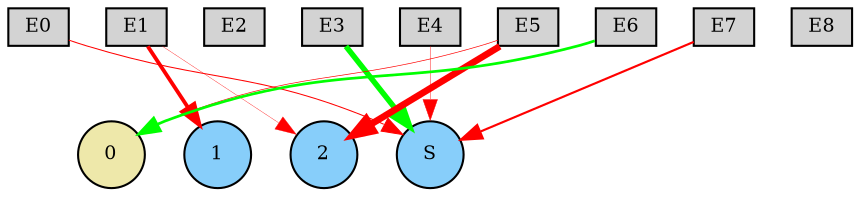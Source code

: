 digraph {
	node [fontsize=9 height=0.2 shape=circle width=0.2]
	subgraph inputs {
		node [shape=box style=filled]
		rank=source
		E0 [fillcolor=lightgray]
		E1 [fillcolor=lightgray]
		E0 -> E1 [style=invis]
		E2 [fillcolor=lightgray]
		E1 -> E2 [style=invis]
		E3 [fillcolor=lightgray]
		E2 -> E3 [style=invis]
		E4 [fillcolor=lightgray]
		E3 -> E4 [style=invis]
		E5 [fillcolor=lightgray]
		E4 -> E5 [style=invis]
		E6 [fillcolor=lightgray]
		E5 -> E6 [style=invis]
		E7 [fillcolor=lightgray]
		E6 -> E7 [style=invis]
		E8 [fillcolor=lightgray]
		E7 -> E8 [style=invis]
	}
	subgraph outputs {
		node [style=filled]
		rank=sink
		0 [fillcolor=palegoldenrod fontsize=9 height=0.2 shape=circle width=0.2]
		1 [fillcolor=lightskyblue fontsize=9 height=0.2 shape=circle width=0.2]
		0 -> 1 [style=invis]
		2 [fillcolor=lightskyblue fontsize=9 height=0.2 shape=circle width=0.2]
		1 -> 2 [style=invis]
		S [fillcolor=lightskyblue fontsize=9 height=0.2 shape=circle width=0.2]
		2 -> S [style=invis]
	}
	E5 -> 2 [color=red penwidth=3.2272008376512455 style=solid]
	E6 -> 0 [color=green penwidth=1.3000072435700314 style=solid]
	E3 -> S [color=green penwidth=2.636917427189939 style=solid]
	E1 -> 1 [color=red penwidth=1.8361206181619083 style=solid]
	E5 -> 0 [color=red penwidth=0.3261830814610439 style=solid]
	E0 -> S [color=red penwidth=0.491796118584395 style=solid]
	E7 -> S [color=red penwidth=1.0310791452808115 style=solid]
	E4 -> S [color=red penwidth=0.2113958098395533 style=solid]
	E1 -> 2 [color=red penwidth=0.1685413602595874 style=solid]
}
